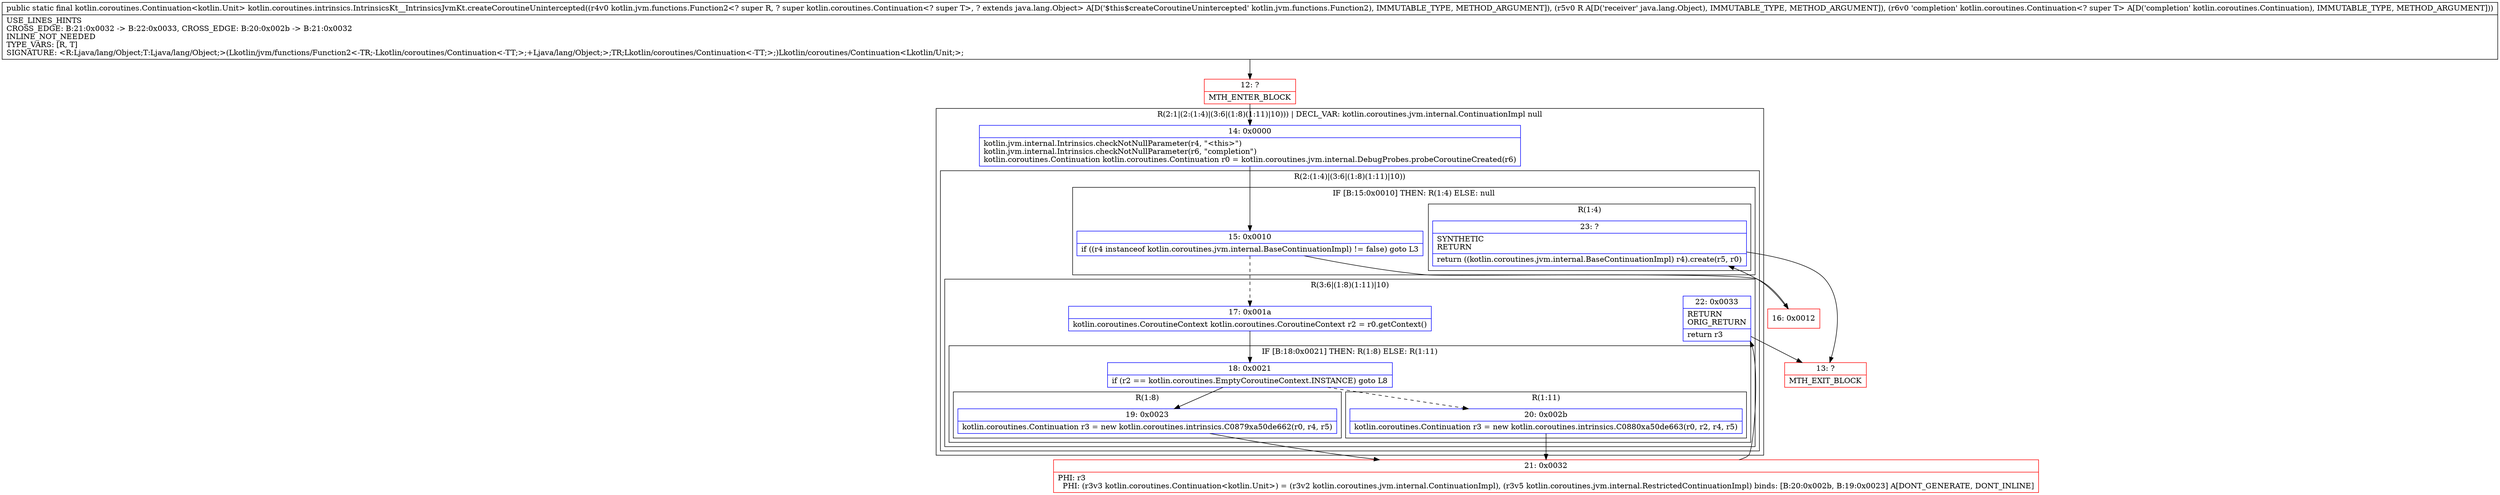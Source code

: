 digraph "CFG forkotlin.coroutines.intrinsics.IntrinsicsKt__IntrinsicsJvmKt.createCoroutineUnintercepted(Lkotlin\/jvm\/functions\/Function2;Ljava\/lang\/Object;Lkotlin\/coroutines\/Continuation;)Lkotlin\/coroutines\/Continuation;" {
subgraph cluster_Region_2058362815 {
label = "R(2:1|(2:(1:4)|(3:6|(1:8)(1:11)|10))) | DECL_VAR: kotlin.coroutines.jvm.internal.ContinuationImpl null\l";
node [shape=record,color=blue];
Node_14 [shape=record,label="{14\:\ 0x0000|kotlin.jvm.internal.Intrinsics.checkNotNullParameter(r4, \"\<this\>\")\lkotlin.jvm.internal.Intrinsics.checkNotNullParameter(r6, \"completion\")\lkotlin.coroutines.Continuation kotlin.coroutines.Continuation r0 = kotlin.coroutines.jvm.internal.DebugProbes.probeCoroutineCreated(r6)\l}"];
subgraph cluster_Region_619884561 {
label = "R(2:(1:4)|(3:6|(1:8)(1:11)|10))";
node [shape=record,color=blue];
subgraph cluster_IfRegion_142191566 {
label = "IF [B:15:0x0010] THEN: R(1:4) ELSE: null";
node [shape=record,color=blue];
Node_15 [shape=record,label="{15\:\ 0x0010|if ((r4 instanceof kotlin.coroutines.jvm.internal.BaseContinuationImpl) != false) goto L3\l}"];
subgraph cluster_Region_1187116524 {
label = "R(1:4)";
node [shape=record,color=blue];
Node_23 [shape=record,label="{23\:\ ?|SYNTHETIC\lRETURN\l|return ((kotlin.coroutines.jvm.internal.BaseContinuationImpl) r4).create(r5, r0)\l}"];
}
}
subgraph cluster_Region_2142249081 {
label = "R(3:6|(1:8)(1:11)|10)";
node [shape=record,color=blue];
Node_17 [shape=record,label="{17\:\ 0x001a|kotlin.coroutines.CoroutineContext kotlin.coroutines.CoroutineContext r2 = r0.getContext()\l}"];
subgraph cluster_IfRegion_1051698868 {
label = "IF [B:18:0x0021] THEN: R(1:8) ELSE: R(1:11)";
node [shape=record,color=blue];
Node_18 [shape=record,label="{18\:\ 0x0021|if (r2 == kotlin.coroutines.EmptyCoroutineContext.INSTANCE) goto L8\l}"];
subgraph cluster_Region_230680771 {
label = "R(1:8)";
node [shape=record,color=blue];
Node_19 [shape=record,label="{19\:\ 0x0023|kotlin.coroutines.Continuation r3 = new kotlin.coroutines.intrinsics.C0879xa50de662(r0, r4, r5)\l}"];
}
subgraph cluster_Region_1997030188 {
label = "R(1:11)";
node [shape=record,color=blue];
Node_20 [shape=record,label="{20\:\ 0x002b|kotlin.coroutines.Continuation r3 = new kotlin.coroutines.intrinsics.C0880xa50de663(r0, r2, r4, r5)\l}"];
}
}
Node_22 [shape=record,label="{22\:\ 0x0033|RETURN\lORIG_RETURN\l|return r3\l}"];
}
}
}
Node_12 [shape=record,color=red,label="{12\:\ ?|MTH_ENTER_BLOCK\l}"];
Node_16 [shape=record,color=red,label="{16\:\ 0x0012}"];
Node_13 [shape=record,color=red,label="{13\:\ ?|MTH_EXIT_BLOCK\l}"];
Node_21 [shape=record,color=red,label="{21\:\ 0x0032|PHI: r3 \l  PHI: (r3v3 kotlin.coroutines.Continuation\<kotlin.Unit\>) = (r3v2 kotlin.coroutines.jvm.internal.ContinuationImpl), (r3v5 kotlin.coroutines.jvm.internal.RestrictedContinuationImpl) binds: [B:20:0x002b, B:19:0x0023] A[DONT_GENERATE, DONT_INLINE]\l}"];
MethodNode[shape=record,label="{public static final kotlin.coroutines.Continuation\<kotlin.Unit\> kotlin.coroutines.intrinsics.IntrinsicsKt__IntrinsicsJvmKt.createCoroutineUnintercepted((r4v0 kotlin.jvm.functions.Function2\<? super R, ? super kotlin.coroutines.Continuation\<? super T\>, ? extends java.lang.Object\> A[D('$this$createCoroutineUnintercepted' kotlin.jvm.functions.Function2), IMMUTABLE_TYPE, METHOD_ARGUMENT]), (r5v0 R A[D('receiver' java.lang.Object), IMMUTABLE_TYPE, METHOD_ARGUMENT]), (r6v0 'completion' kotlin.coroutines.Continuation\<? super T\> A[D('completion' kotlin.coroutines.Continuation), IMMUTABLE_TYPE, METHOD_ARGUMENT]))  | USE_LINES_HINTS\lCROSS_EDGE: B:21:0x0032 \-\> B:22:0x0033, CROSS_EDGE: B:20:0x002b \-\> B:21:0x0032\lINLINE_NOT_NEEDED\lTYPE_VARS: [R, T]\lSIGNATURE: \<R:Ljava\/lang\/Object;T:Ljava\/lang\/Object;\>(Lkotlin\/jvm\/functions\/Function2\<\-TR;\-Lkotlin\/coroutines\/Continuation\<\-TT;\>;+Ljava\/lang\/Object;\>;TR;Lkotlin\/coroutines\/Continuation\<\-TT;\>;)Lkotlin\/coroutines\/Continuation\<Lkotlin\/Unit;\>;\l}"];
MethodNode -> Node_12;Node_14 -> Node_15;
Node_15 -> Node_16;
Node_15 -> Node_17[style=dashed];
Node_23 -> Node_13;
Node_17 -> Node_18;
Node_18 -> Node_19;
Node_18 -> Node_20[style=dashed];
Node_19 -> Node_21;
Node_20 -> Node_21;
Node_22 -> Node_13;
Node_12 -> Node_14;
Node_16 -> Node_23;
Node_21 -> Node_22;
}

